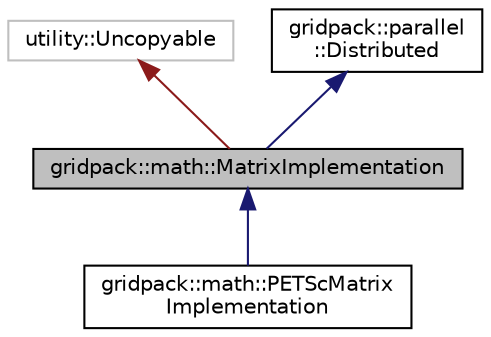 digraph "gridpack::math::MatrixImplementation"
{
  edge [fontname="Helvetica",fontsize="10",labelfontname="Helvetica",labelfontsize="10"];
  node [fontname="Helvetica",fontsize="10",shape=record];
  Node1 [label="gridpack::math::MatrixImplementation",height=0.2,width=0.4,color="black", fillcolor="grey75", style="filled" fontcolor="black"];
  Node2 -> Node1 [dir="back",color="firebrick4",fontsize="10",style="solid",fontname="Helvetica"];
  Node2 [label="utility::Uncopyable",height=0.2,width=0.4,color="grey75", fillcolor="white", style="filled"];
  Node3 -> Node1 [dir="back",color="midnightblue",fontsize="10",style="solid",fontname="Helvetica"];
  Node3 [label="gridpack::parallel\l::Distributed",height=0.2,width=0.4,color="black", fillcolor="white", style="filled",URL="$classgridpack_1_1parallel_1_1_distributed.html",tooltip="Serves as a base class for parallel things. "];
  Node1 -> Node4 [dir="back",color="midnightblue",fontsize="10",style="solid",fontname="Helvetica"];
  Node4 [label="gridpack::math::PETScMatrix\lImplementation",height=0.2,width=0.4,color="black", fillcolor="white", style="filled",URL="$classgridpack_1_1math_1_1_p_e_t_sc_matrix_implementation.html"];
}
